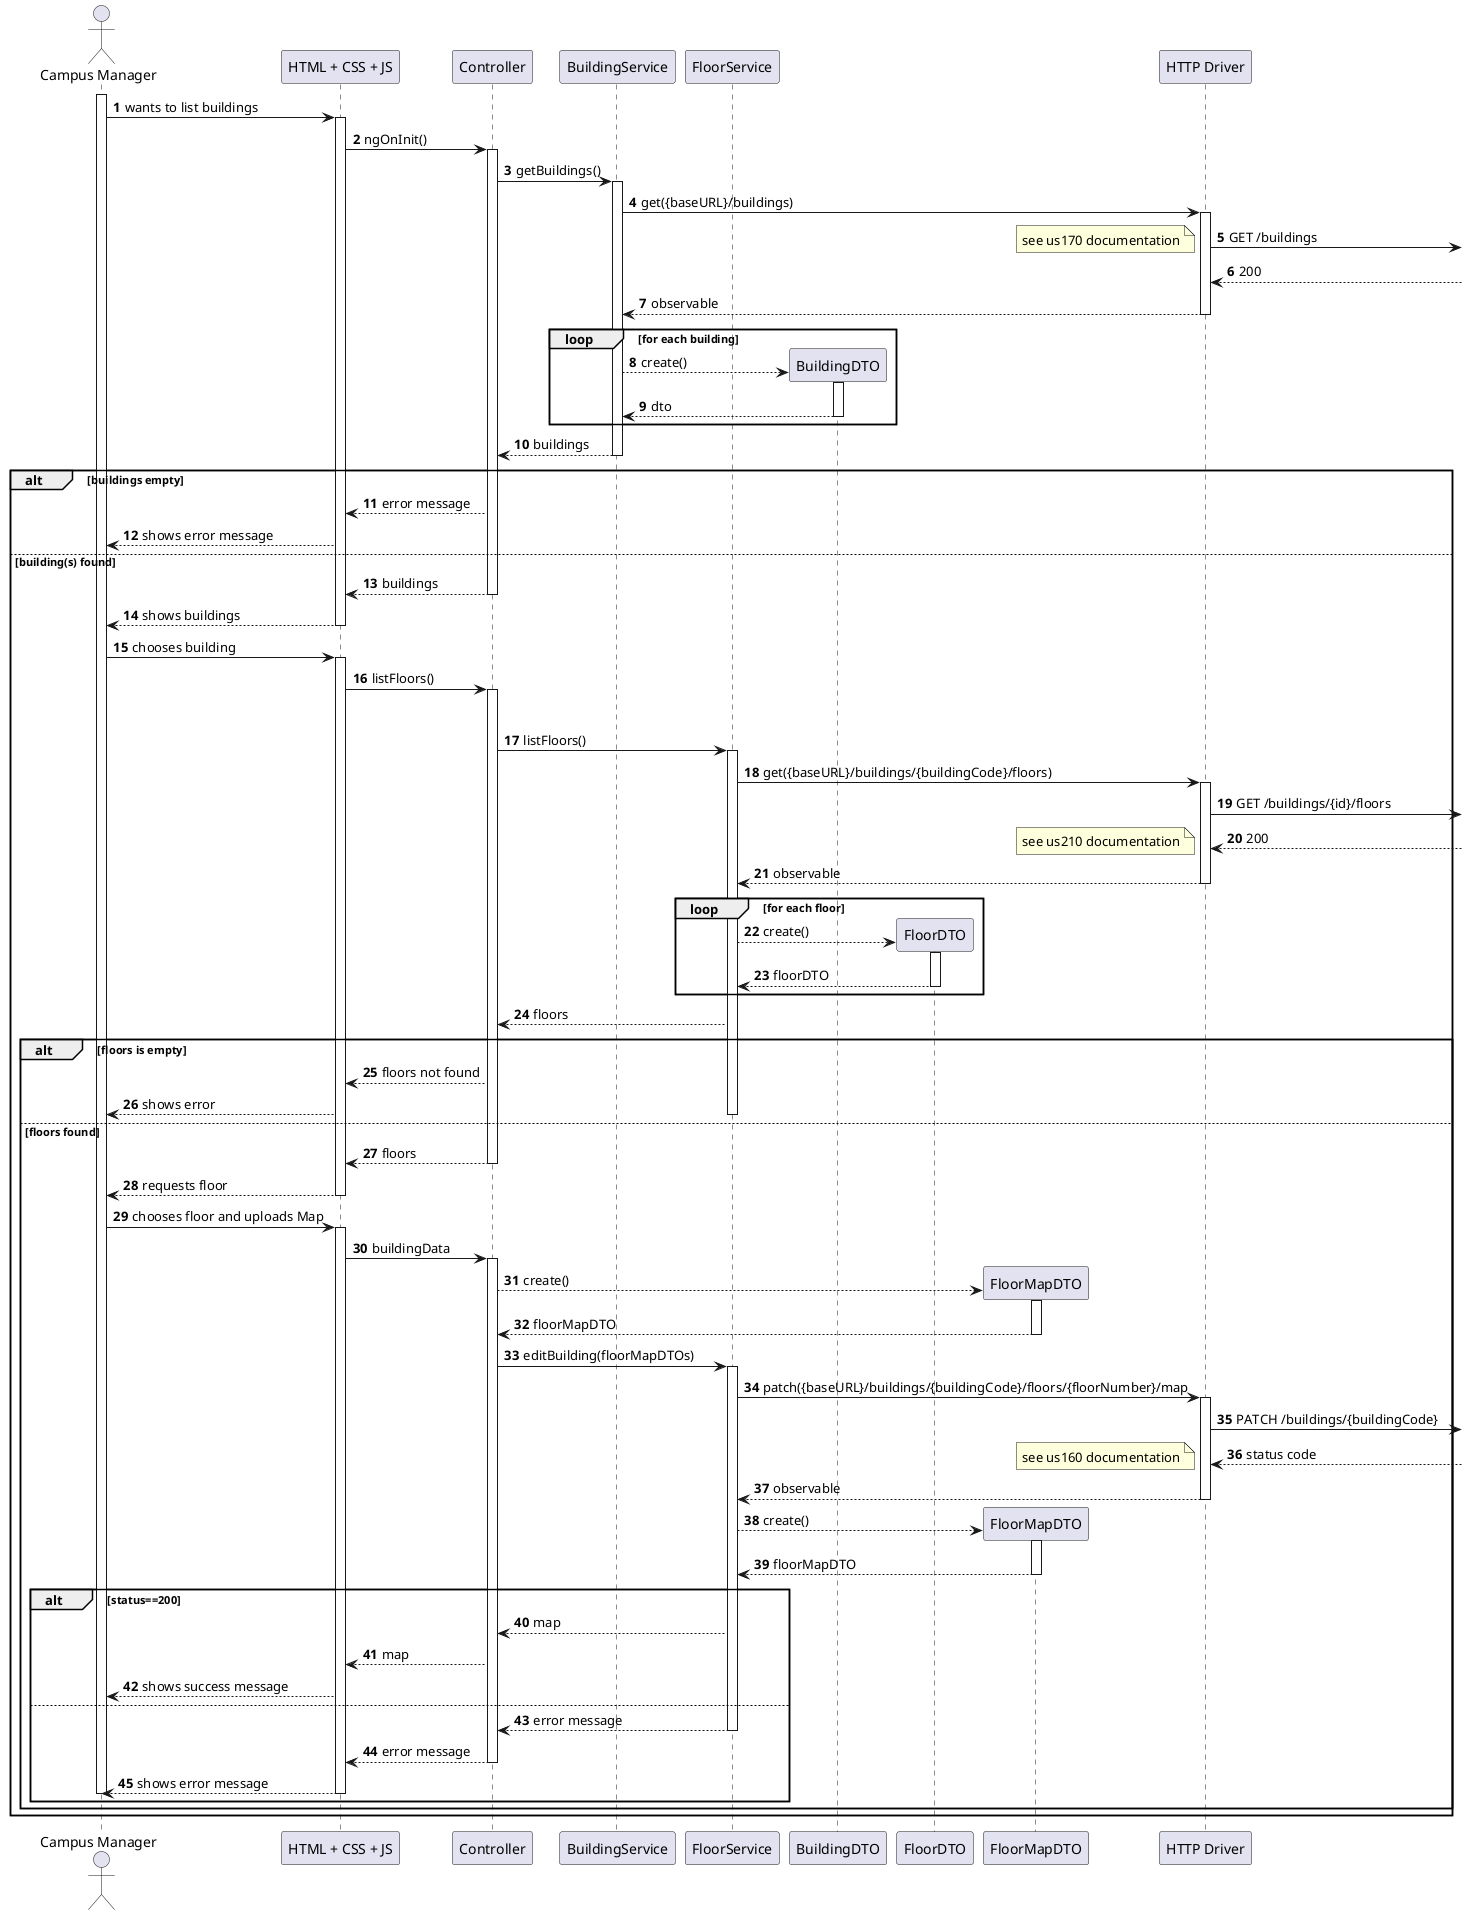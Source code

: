 @startuml
autonumber

actor "Campus Manager" as usr

participant "HTML + CSS + JS" as view
participant "Controller" as ctrl
participant "BuildingService" as svc
participant "FloorService" as floorSvc

participant "BuildingDTO" as dto
participant "FloorDTO" as floorDTO
participant "FloorMapDTO" as floorMapDTO

participant "HTTP Driver" as http


activate usr
usr -> view : wants to list buildings
    activate view
        view -> ctrl : ngOnInit()
        activate ctrl
            ctrl -> svc : getBuildings()
            activate svc
                svc -> http : get({baseURL}/buildings)
                activate http
                    http ->] : GET /buildings
                note right : see us170 documentation
                ]--> http : 200
                http --> svc : observable
                deactivate http
                loop for each building
                    svc --> dto** : create()
                    activate dto
                        dto --> svc : dto
                    deactivate dto
                end
                svc --> ctrl : buildings
        alt buildings empty
                deactivate svc
                ctrl --> view : error message
                view --> usr : shows error message
        else building(s) found
            ctrl --> view : buildings
            deactivate ctrl
            view --> usr : shows buildings
            deactivate
        deactivate view
        usr -> view : chooses building
        activate view
            view -> ctrl : listFloors()
            activate ctrl
            deactivate dto
                ctrl -> floorSvc : listFloors()
                activate floorSvc
                    floorSvc -> http : get({baseURL}/buildings/{buildingCode}/floors)
                    activate http
                        http ->] : GET /buildings/{id}/floors
                ]--> http : 200
                note right : see us210 documentation
                    http --> floorSvc : observable
                    deactivate http
                    loop for each floor
                        floorSvc --> floorDTO** : create()
                        activate floorDTO
                            floorDTO --> floorSvc : floorDTO
                        deactivate floorDTO
                    end
                    floorSvc --> ctrl : floors
                    alt floors is empty
                        ctrl --> view : floors not found
                        view --> usr : shows error
                    else floors found
                deactivate floorSvc

                ctrl --> view : floors
            deactivate ctrl
            view --> usr : requests floor
        deactivate view

        usr -> view : chooses floor and uploads Map
        activate view
            view -> ctrl : buildingData
            activate ctrl
                ctrl --> floorMapDTO** : create()
                activate floorMapDTO
                    floorMapDTO --> ctrl : floorMapDTO
                deactivate floorMapDTO
                ctrl -> floorSvc : editBuilding(floorMapDTOs)
                activate floorSvc
                    floorSvc -> http : patch({baseURL}/buildings/{buildingCode}/floors/{floorNumber}/map
                    activate http
                        http ->] : PATCH /buildings/{buildingCode}
                            ]--> http : status code
                note right : see us160 documentation
                    http --> floorSvc : observable
                    deactivate http
                    floorSvc --> floorMapDTO** : create()
                    activate floorMapDTO
                        floorMapDTO --> floorSvc : floorMapDTO
                    deactivate floorMapDTO
                    alt status==200
                    floorSvc --> ctrl : map

                ctrl --> view : map
                view --> usr : shows success message
                else
                    floorSvc --> ctrl : error message
                    deactivate floorSvc
                ctrl --> view : error message
                deactivate ctrl
            view --> usr : shows error message
            deactivate view
        deactivate usr
    end
    end
    end
@enduml
